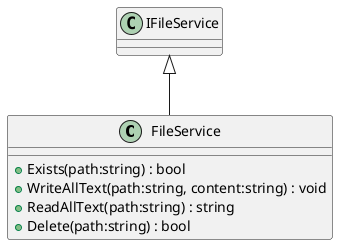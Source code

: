 @startuml
class FileService {
    + Exists(path:string) : bool
    + WriteAllText(path:string, content:string) : void
    + ReadAllText(path:string) : string
    + Delete(path:string) : bool
}
IFileService <|-- FileService
@enduml
